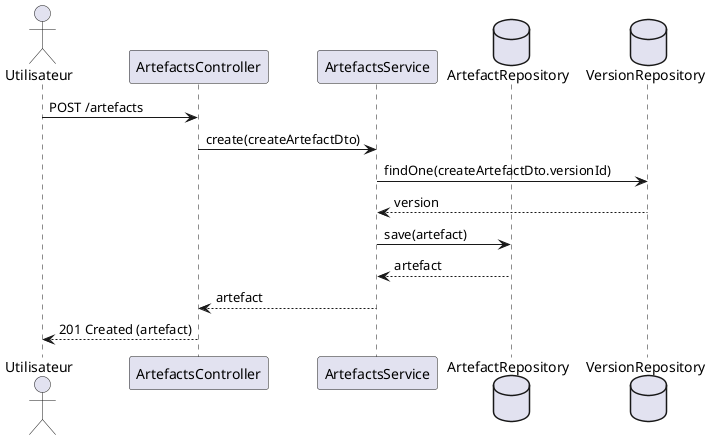 @startuml
actor Utilisateur
participant "ArtefactsController" as ArtefactsController
participant "ArtefactsService" as ArtefactsService
database "ArtefactRepository" as ArtefactRepo
database "VersionRepository" as VersionRepo

Utilisateur -> ArtefactsController : POST /artefacts
ArtefactsController -> ArtefactsService : create(createArtefactDto)
ArtefactsService -> VersionRepo : findOne(createArtefactDto.versionId)
VersionRepo --> ArtefactsService : version
ArtefactsService -> ArtefactRepo : save(artefact)
ArtefactRepo --> ArtefactsService : artefact
ArtefactsService --> ArtefactsController : artefact
ArtefactsController --> Utilisateur : 201 Created (artefact)
@enduml
